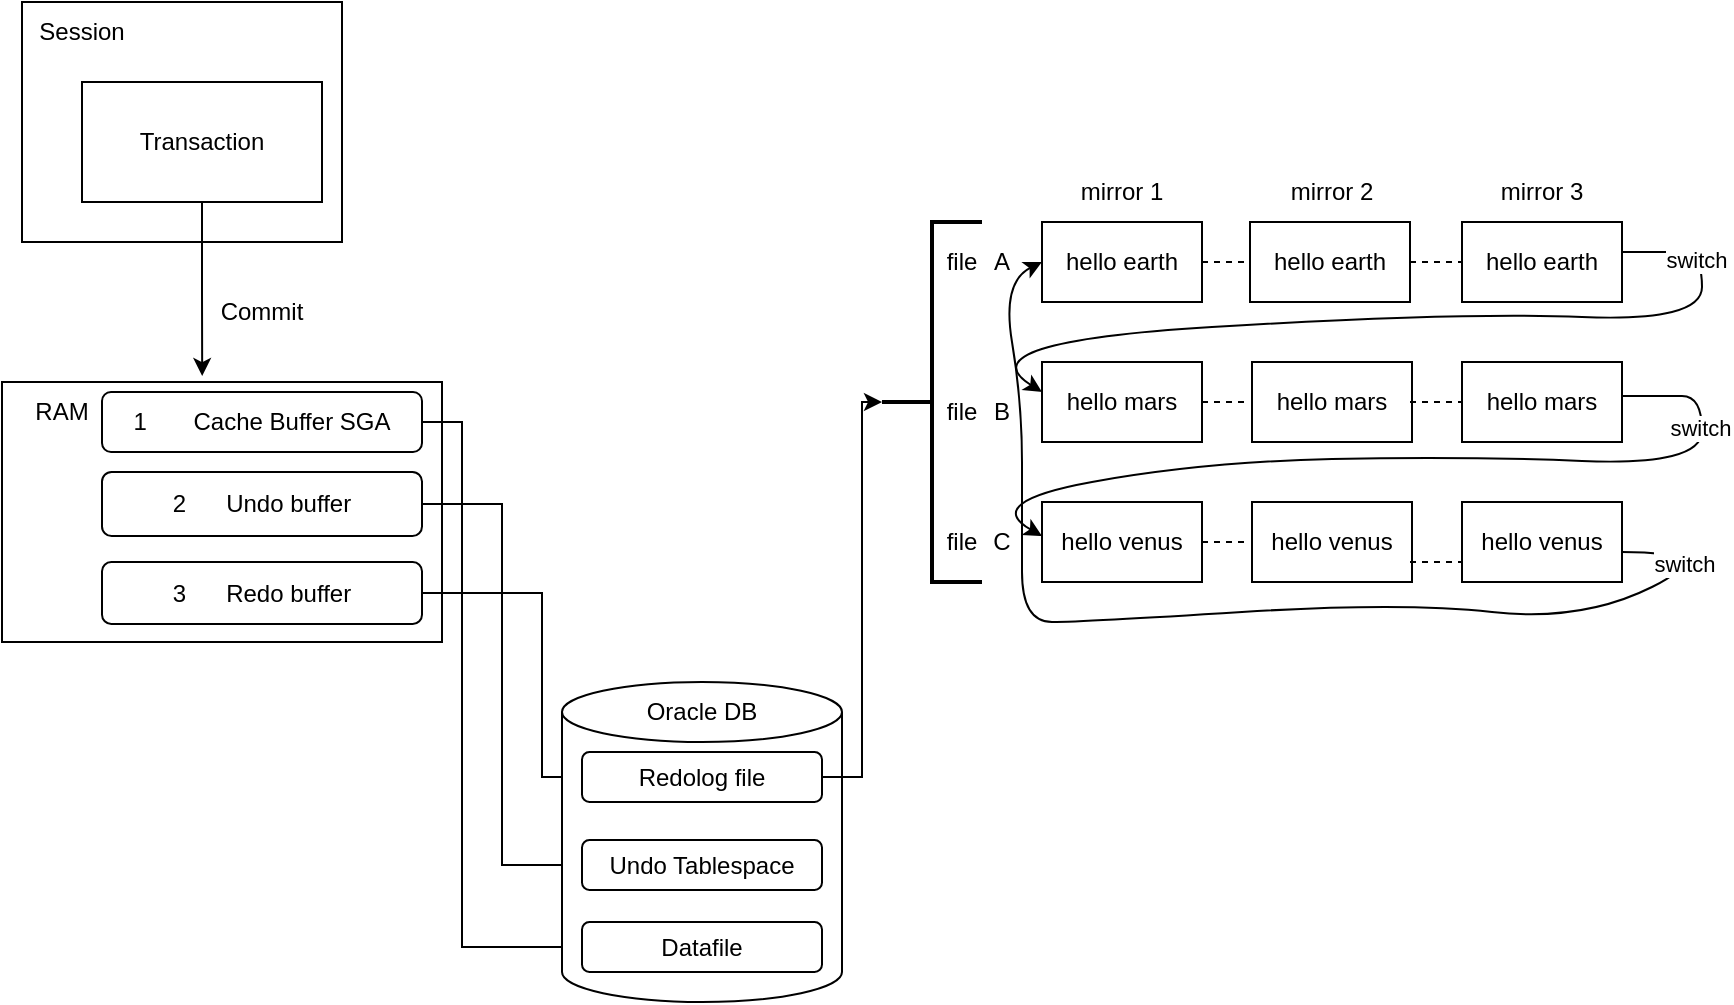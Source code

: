 <mxfile version="26.0.15">
  <diagram name="Page-1" id="LBrU4tufs1gQngfbtIcZ">
    <mxGraphModel dx="1384" dy="788" grid="1" gridSize="10" guides="1" tooltips="1" connect="1" arrows="1" fold="1" page="1" pageScale="1" pageWidth="850" pageHeight="1100" math="0" shadow="0">
      <root>
        <mxCell id="0" />
        <mxCell id="1" parent="0" />
        <mxCell id="RhzeqCFrFjMUDvKsBMFK-1" value="" style="rounded=0;whiteSpace=wrap;html=1;" parent="1" vertex="1">
          <mxGeometry x="40" y="40" width="160" height="120" as="geometry" />
        </mxCell>
        <mxCell id="RhzeqCFrFjMUDvKsBMFK-2" value="Session" style="text;html=1;align=center;verticalAlign=middle;whiteSpace=wrap;rounded=0;" parent="1" vertex="1">
          <mxGeometry x="40" y="40" width="60" height="30" as="geometry" />
        </mxCell>
        <mxCell id="RhzeqCFrFjMUDvKsBMFK-3" value="Transaction" style="rounded=0;whiteSpace=wrap;html=1;" parent="1" vertex="1">
          <mxGeometry x="70" y="80" width="120" height="60" as="geometry" />
        </mxCell>
        <mxCell id="RhzeqCFrFjMUDvKsBMFK-4" value="" style="whiteSpace=wrap;html=1;rounded=0;" parent="1" vertex="1">
          <mxGeometry x="30" y="230" width="220" height="130" as="geometry" />
        </mxCell>
        <mxCell id="RhzeqCFrFjMUDvKsBMFK-7" value="Commit" style="text;html=1;align=center;verticalAlign=middle;whiteSpace=wrap;rounded=0;" parent="1" vertex="1">
          <mxGeometry x="130" y="180" width="60" height="30" as="geometry" />
        </mxCell>
        <mxCell id="RhzeqCFrFjMUDvKsBMFK-8" value="RAM" style="text;html=1;align=center;verticalAlign=middle;whiteSpace=wrap;rounded=0;" parent="1" vertex="1">
          <mxGeometry x="30" y="230" width="60" height="30" as="geometry" />
        </mxCell>
        <mxCell id="tVJNZG34SpUqFf31eKnh-39" style="edgeStyle=orthogonalEdgeStyle;rounded=0;orthogonalLoop=1;jettySize=auto;html=1;exitX=1;exitY=0.5;exitDx=0;exitDy=0;entryX=0;entryY=0.5;entryDx=0;entryDy=0;" edge="1" parent="1" source="RhzeqCFrFjMUDvKsBMFK-11" target="RhzeqCFrFjMUDvKsBMFK-17">
          <mxGeometry relative="1" as="geometry">
            <Array as="points">
              <mxPoint x="260" y="250" />
              <mxPoint x="260" y="513" />
            </Array>
          </mxGeometry>
        </mxCell>
        <mxCell id="RhzeqCFrFjMUDvKsBMFK-11" value="1&lt;span style=&quot;white-space: pre;&quot;&gt;&#x9;&lt;/span&gt; Cache Buffer SGA" style="rounded=1;whiteSpace=wrap;html=1;" parent="1" vertex="1">
          <mxGeometry x="80" y="235" width="160" height="30" as="geometry" />
        </mxCell>
        <mxCell id="tVJNZG34SpUqFf31eKnh-38" style="edgeStyle=orthogonalEdgeStyle;rounded=0;orthogonalLoop=1;jettySize=auto;html=1;exitX=1;exitY=0.5;exitDx=0;exitDy=0;entryX=0;entryY=0.5;entryDx=0;entryDy=0;" edge="1" parent="1" source="RhzeqCFrFjMUDvKsBMFK-12" target="RhzeqCFrFjMUDvKsBMFK-16">
          <mxGeometry relative="1" as="geometry" />
        </mxCell>
        <mxCell id="RhzeqCFrFjMUDvKsBMFK-12" value="2&lt;span style=&quot;white-space: pre;&quot;&gt;&#x9;&lt;/span&gt;Undo buffer" style="rounded=1;whiteSpace=wrap;html=1;" parent="1" vertex="1">
          <mxGeometry x="80" y="275" width="160" height="32" as="geometry" />
        </mxCell>
        <mxCell id="tVJNZG34SpUqFf31eKnh-37" style="edgeStyle=orthogonalEdgeStyle;rounded=0;orthogonalLoop=1;jettySize=auto;html=1;exitX=1;exitY=0.5;exitDx=0;exitDy=0;entryX=0;entryY=0.5;entryDx=0;entryDy=0;" edge="1" parent="1" source="RhzeqCFrFjMUDvKsBMFK-13" target="RhzeqCFrFjMUDvKsBMFK-15">
          <mxGeometry relative="1" as="geometry">
            <Array as="points">
              <mxPoint x="300" y="336" />
              <mxPoint x="300" y="428" />
            </Array>
          </mxGeometry>
        </mxCell>
        <mxCell id="RhzeqCFrFjMUDvKsBMFK-13" value="3 &lt;span style=&quot;white-space: pre;&quot;&gt;&#x9;&lt;/span&gt;Redo buffer" style="rounded=1;whiteSpace=wrap;html=1;" parent="1" vertex="1">
          <mxGeometry x="80" y="320" width="160" height="31" as="geometry" />
        </mxCell>
        <mxCell id="RhzeqCFrFjMUDvKsBMFK-14" value="" style="shape=cylinder3;whiteSpace=wrap;html=1;boundedLbl=1;backgroundOutline=1;size=15;" parent="1" vertex="1">
          <mxGeometry x="310" y="380" width="140" height="160" as="geometry" />
        </mxCell>
        <mxCell id="RhzeqCFrFjMUDvKsBMFK-15" value="Redolog file" style="rounded=1;whiteSpace=wrap;html=1;" parent="1" vertex="1">
          <mxGeometry x="320" y="415" width="120" height="25" as="geometry" />
        </mxCell>
        <mxCell id="RhzeqCFrFjMUDvKsBMFK-16" value="Undo Tablespace" style="rounded=1;whiteSpace=wrap;html=1;" parent="1" vertex="1">
          <mxGeometry x="320" y="459" width="120" height="25" as="geometry" />
        </mxCell>
        <mxCell id="RhzeqCFrFjMUDvKsBMFK-17" value="Datafile" style="rounded=1;whiteSpace=wrap;html=1;" parent="1" vertex="1">
          <mxGeometry x="320" y="500" width="120" height="25" as="geometry" />
        </mxCell>
        <mxCell id="RhzeqCFrFjMUDvKsBMFK-18" value="Oracle DB" style="text;html=1;align=center;verticalAlign=middle;whiteSpace=wrap;rounded=0;" parent="1" vertex="1">
          <mxGeometry x="350" y="380" width="60" height="30" as="geometry" />
        </mxCell>
        <mxCell id="tVJNZG34SpUqFf31eKnh-6" value="hello venus" style="rounded=0;whiteSpace=wrap;html=1;" vertex="1" parent="1">
          <mxGeometry x="550" y="290" width="80" height="40" as="geometry" />
        </mxCell>
        <mxCell id="tVJNZG34SpUqFf31eKnh-7" value="" style="strokeWidth=2;html=1;shape=mxgraph.flowchart.annotation_2;align=left;labelPosition=right;pointerEvents=1;" vertex="1" parent="1">
          <mxGeometry x="470" y="150" width="50" height="180" as="geometry" />
        </mxCell>
        <mxCell id="tVJNZG34SpUqFf31eKnh-9" value="hello earth" style="rounded=0;whiteSpace=wrap;html=1;" vertex="1" parent="1">
          <mxGeometry x="550" y="150" width="80" height="40" as="geometry" />
        </mxCell>
        <mxCell id="tVJNZG34SpUqFf31eKnh-10" value="hello mars" style="rounded=0;whiteSpace=wrap;html=1;" vertex="1" parent="1">
          <mxGeometry x="550" y="220" width="80" height="40" as="geometry" />
        </mxCell>
        <mxCell id="tVJNZG34SpUqFf31eKnh-11" value="A" style="text;html=1;align=center;verticalAlign=middle;whiteSpace=wrap;rounded=0;" vertex="1" parent="1">
          <mxGeometry x="500" y="155" width="60" height="30" as="geometry" />
        </mxCell>
        <mxCell id="tVJNZG34SpUqFf31eKnh-12" value="B" style="text;html=1;align=center;verticalAlign=middle;whiteSpace=wrap;rounded=0;" vertex="1" parent="1">
          <mxGeometry x="500" y="230" width="60" height="30" as="geometry" />
        </mxCell>
        <mxCell id="tVJNZG34SpUqFf31eKnh-13" value="C" style="text;html=1;align=center;verticalAlign=middle;whiteSpace=wrap;rounded=0;" vertex="1" parent="1">
          <mxGeometry x="500" y="295" width="60" height="30" as="geometry" />
        </mxCell>
        <mxCell id="tVJNZG34SpUqFf31eKnh-14" value="hello earth" style="rounded=0;whiteSpace=wrap;html=1;" vertex="1" parent="1">
          <mxGeometry x="654" y="150" width="80" height="40" as="geometry" />
        </mxCell>
        <mxCell id="tVJNZG34SpUqFf31eKnh-15" value="hello mars" style="rounded=0;whiteSpace=wrap;html=1;" vertex="1" parent="1">
          <mxGeometry x="655" y="220" width="80" height="40" as="geometry" />
        </mxCell>
        <mxCell id="tVJNZG34SpUqFf31eKnh-16" value="hello venus" style="rounded=0;whiteSpace=wrap;html=1;" vertex="1" parent="1">
          <mxGeometry x="655" y="290" width="80" height="40" as="geometry" />
        </mxCell>
        <mxCell id="tVJNZG34SpUqFf31eKnh-17" value="hello earth" style="rounded=0;whiteSpace=wrap;html=1;" vertex="1" parent="1">
          <mxGeometry x="760" y="150" width="80" height="40" as="geometry" />
        </mxCell>
        <mxCell id="tVJNZG34SpUqFf31eKnh-18" value="hello mars" style="rounded=0;whiteSpace=wrap;html=1;" vertex="1" parent="1">
          <mxGeometry x="760" y="220" width="80" height="40" as="geometry" />
        </mxCell>
        <mxCell id="tVJNZG34SpUqFf31eKnh-19" value="hello venus" style="rounded=0;whiteSpace=wrap;html=1;" vertex="1" parent="1">
          <mxGeometry x="760" y="290" width="80" height="40" as="geometry" />
        </mxCell>
        <mxCell id="tVJNZG34SpUqFf31eKnh-20" value="file" style="text;html=1;align=center;verticalAlign=middle;whiteSpace=wrap;rounded=0;" vertex="1" parent="1">
          <mxGeometry x="480" y="155" width="60" height="30" as="geometry" />
        </mxCell>
        <mxCell id="tVJNZG34SpUqFf31eKnh-21" value="file" style="text;html=1;align=center;verticalAlign=middle;whiteSpace=wrap;rounded=0;" vertex="1" parent="1">
          <mxGeometry x="480" y="230" width="60" height="30" as="geometry" />
        </mxCell>
        <mxCell id="tVJNZG34SpUqFf31eKnh-22" value="file" style="text;html=1;align=center;verticalAlign=middle;whiteSpace=wrap;rounded=0;" vertex="1" parent="1">
          <mxGeometry x="480" y="295" width="60" height="30" as="geometry" />
        </mxCell>
        <mxCell id="tVJNZG34SpUqFf31eKnh-23" value="mirror 1" style="text;html=1;align=center;verticalAlign=middle;whiteSpace=wrap;rounded=0;" vertex="1" parent="1">
          <mxGeometry x="560" y="120" width="60" height="30" as="geometry" />
        </mxCell>
        <mxCell id="tVJNZG34SpUqFf31eKnh-24" value="mirror 2" style="text;html=1;align=center;verticalAlign=middle;whiteSpace=wrap;rounded=0;" vertex="1" parent="1">
          <mxGeometry x="665" y="120" width="60" height="30" as="geometry" />
        </mxCell>
        <mxCell id="tVJNZG34SpUqFf31eKnh-25" value="mirror 3" style="text;html=1;align=center;verticalAlign=middle;whiteSpace=wrap;rounded=0;" vertex="1" parent="1">
          <mxGeometry x="770" y="120" width="60" height="30" as="geometry" />
        </mxCell>
        <mxCell id="tVJNZG34SpUqFf31eKnh-33" style="edgeStyle=orthogonalEdgeStyle;rounded=0;orthogonalLoop=1;jettySize=auto;html=1;exitX=0.5;exitY=1;exitDx=0;exitDy=0;entryX=0.455;entryY=-0.023;entryDx=0;entryDy=0;entryPerimeter=0;" edge="1" parent="1" source="RhzeqCFrFjMUDvKsBMFK-3" target="RhzeqCFrFjMUDvKsBMFK-4">
          <mxGeometry relative="1" as="geometry" />
        </mxCell>
        <mxCell id="tVJNZG34SpUqFf31eKnh-34" style="edgeStyle=orthogonalEdgeStyle;rounded=0;orthogonalLoop=1;jettySize=auto;html=1;exitX=1;exitY=0.5;exitDx=0;exitDy=0;entryX=0;entryY=0.5;entryDx=0;entryDy=0;entryPerimeter=0;" edge="1" parent="1" source="RhzeqCFrFjMUDvKsBMFK-15" target="tVJNZG34SpUqFf31eKnh-7">
          <mxGeometry relative="1" as="geometry">
            <Array as="points">
              <mxPoint x="460" y="428" />
              <mxPoint x="460" y="240" />
            </Array>
          </mxGeometry>
        </mxCell>
        <mxCell id="tVJNZG34SpUqFf31eKnh-41" value="" style="curved=1;endArrow=classic;html=1;rounded=0;" edge="1" parent="1">
          <mxGeometry width="50" height="50" relative="1" as="geometry">
            <mxPoint x="840" y="165" as="sourcePoint" />
            <mxPoint x="550" y="235" as="targetPoint" />
            <Array as="points">
              <mxPoint x="860" y="165" />
              <mxPoint x="880" y="165" />
              <mxPoint x="880" y="200" />
              <mxPoint x="760" y="195" />
              <mxPoint x="510" y="210" />
            </Array>
          </mxGeometry>
        </mxCell>
        <mxCell id="tVJNZG34SpUqFf31eKnh-45" value="Text" style="edgeLabel;html=1;align=center;verticalAlign=middle;resizable=0;points=[];" vertex="1" connectable="0" parent="tVJNZG34SpUqFf31eKnh-41">
          <mxGeometry x="-0.847" y="-4" relative="1" as="geometry">
            <mxPoint as="offset" />
          </mxGeometry>
        </mxCell>
        <mxCell id="tVJNZG34SpUqFf31eKnh-47" value="switch" style="edgeLabel;html=1;align=center;verticalAlign=middle;resizable=0;points=[];" vertex="1" connectable="0" parent="tVJNZG34SpUqFf31eKnh-41">
          <mxGeometry x="-0.85" y="-4" relative="1" as="geometry">
            <mxPoint as="offset" />
          </mxGeometry>
        </mxCell>
        <mxCell id="tVJNZG34SpUqFf31eKnh-43" value="" style="curved=1;endArrow=classic;html=1;rounded=0;" edge="1" parent="1">
          <mxGeometry width="50" height="50" relative="1" as="geometry">
            <mxPoint x="840" y="237" as="sourcePoint" />
            <mxPoint x="550" y="307" as="targetPoint" />
            <Array as="points">
              <mxPoint x="860" y="237" />
              <mxPoint x="880" y="237" />
              <mxPoint x="880" y="272" />
              <mxPoint x="760" y="267" />
              <mxPoint x="630" y="270" />
              <mxPoint x="520" y="290" />
            </Array>
          </mxGeometry>
        </mxCell>
        <mxCell id="tVJNZG34SpUqFf31eKnh-48" value="switch" style="edgeLabel;html=1;align=center;verticalAlign=middle;resizable=0;points=[];" vertex="1" connectable="0" parent="tVJNZG34SpUqFf31eKnh-43">
          <mxGeometry x="-0.762" y="-1" relative="1" as="geometry">
            <mxPoint as="offset" />
          </mxGeometry>
        </mxCell>
        <mxCell id="tVJNZG34SpUqFf31eKnh-49" value="" style="curved=1;endArrow=classic;html=1;rounded=0;entryX=0;entryY=0.5;entryDx=0;entryDy=0;" edge="1" parent="1" target="tVJNZG34SpUqFf31eKnh-9">
          <mxGeometry width="50" height="50" relative="1" as="geometry">
            <mxPoint x="840" y="315" as="sourcePoint" />
            <mxPoint x="530" y="90" as="targetPoint" />
            <Array as="points">
              <mxPoint x="890" y="315" />
              <mxPoint x="820" y="350" />
              <mxPoint x="730" y="340" />
              <mxPoint x="570" y="350" />
              <mxPoint x="540" y="350" />
              <mxPoint x="540" y="300" />
              <mxPoint x="540" y="240" />
              <mxPoint x="530" y="180" />
            </Array>
          </mxGeometry>
        </mxCell>
        <mxCell id="tVJNZG34SpUqFf31eKnh-50" value="switch" style="edgeLabel;html=1;align=center;verticalAlign=middle;resizable=0;points=[];" vertex="1" connectable="0" parent="tVJNZG34SpUqFf31eKnh-49">
          <mxGeometry x="-0.769" y="-3" relative="1" as="geometry">
            <mxPoint as="offset" />
          </mxGeometry>
        </mxCell>
        <mxCell id="tVJNZG34SpUqFf31eKnh-54" value="" style="endArrow=none;dashed=1;html=1;rounded=0;exitX=1;exitY=0.5;exitDx=0;exitDy=0;entryX=0;entryY=0.5;entryDx=0;entryDy=0;" edge="1" parent="1" source="tVJNZG34SpUqFf31eKnh-9" target="tVJNZG34SpUqFf31eKnh-14">
          <mxGeometry width="50" height="50" relative="1" as="geometry">
            <mxPoint x="650" y="210" as="sourcePoint" />
            <mxPoint x="700" y="160" as="targetPoint" />
          </mxGeometry>
        </mxCell>
        <mxCell id="tVJNZG34SpUqFf31eKnh-55" value="" style="endArrow=none;dashed=1;html=1;rounded=0;exitX=1;exitY=0.5;exitDx=0;exitDy=0;entryX=0;entryY=0.5;entryDx=0;entryDy=0;" edge="1" parent="1" source="tVJNZG34SpUqFf31eKnh-14" target="tVJNZG34SpUqFf31eKnh-17">
          <mxGeometry width="50" height="50" relative="1" as="geometry">
            <mxPoint x="735" y="170" as="sourcePoint" />
            <mxPoint x="759" y="170" as="targetPoint" />
          </mxGeometry>
        </mxCell>
        <mxCell id="tVJNZG34SpUqFf31eKnh-56" value="" style="endArrow=none;dashed=1;html=1;rounded=0;exitX=1;exitY=0.5;exitDx=0;exitDy=0;entryX=0;entryY=0.5;entryDx=0;entryDy=0;" edge="1" parent="1">
          <mxGeometry width="50" height="50" relative="1" as="geometry">
            <mxPoint x="630" y="240" as="sourcePoint" />
            <mxPoint x="654" y="240" as="targetPoint" />
          </mxGeometry>
        </mxCell>
        <mxCell id="tVJNZG34SpUqFf31eKnh-57" value="" style="endArrow=none;dashed=1;html=1;rounded=0;exitX=1;exitY=0.5;exitDx=0;exitDy=0;entryX=0;entryY=0.5;entryDx=0;entryDy=0;" edge="1" parent="1">
          <mxGeometry width="50" height="50" relative="1" as="geometry">
            <mxPoint x="630" y="310" as="sourcePoint" />
            <mxPoint x="654" y="310" as="targetPoint" />
          </mxGeometry>
        </mxCell>
        <mxCell id="tVJNZG34SpUqFf31eKnh-58" value="" style="endArrow=none;dashed=1;html=1;rounded=0;exitX=1;exitY=0.5;exitDx=0;exitDy=0;entryX=0;entryY=0.5;entryDx=0;entryDy=0;" edge="1" parent="1">
          <mxGeometry width="50" height="50" relative="1" as="geometry">
            <mxPoint x="734" y="240" as="sourcePoint" />
            <mxPoint x="760" y="240" as="targetPoint" />
          </mxGeometry>
        </mxCell>
        <mxCell id="tVJNZG34SpUqFf31eKnh-59" value="" style="endArrow=none;dashed=1;html=1;rounded=0;exitX=1;exitY=0.5;exitDx=0;exitDy=0;entryX=0;entryY=0.5;entryDx=0;entryDy=0;" edge="1" parent="1">
          <mxGeometry width="50" height="50" relative="1" as="geometry">
            <mxPoint x="734" y="320" as="sourcePoint" />
            <mxPoint x="760" y="320" as="targetPoint" />
          </mxGeometry>
        </mxCell>
      </root>
    </mxGraphModel>
  </diagram>
</mxfile>
